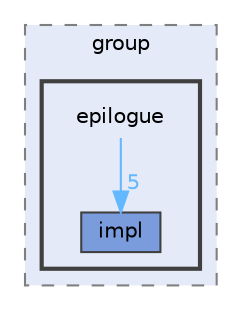 digraph "include/group/epilogue"
{
 // LATEX_PDF_SIZE
  bgcolor="transparent";
  edge [fontname=Helvetica,fontsize=10,labelfontname=Helvetica,labelfontsize=10];
  node [fontname=Helvetica,fontsize=10,shape=box,height=0.2,width=0.4];
  compound=true
  subgraph clusterdir_a9a5b087e2fab9b66c5792b9867db3d8 {
    graph [ bgcolor="#e4eaf8", pencolor="grey50", label="group", fontname=Helvetica,fontsize=10 style="filled,dashed", URL="dir_a9a5b087e2fab9b66c5792b9867db3d8.html",tooltip=""]
  subgraph clusterdir_d902e7c656aca9e503ce55ef0fa4f219 {
    graph [ bgcolor="#e4eaf8", pencolor="grey25", label="", fontname=Helvetica,fontsize=10 style="filled,bold", URL="dir_d902e7c656aca9e503ce55ef0fa4f219.html",tooltip=""]
    dir_d902e7c656aca9e503ce55ef0fa4f219 [shape=plaintext, label="epilogue"];
  dir_88820375f20623ec316166d9b5daa7c7 [label="impl", fillcolor="#7a9bdc", color="grey25", style="filled", URL="dir_88820375f20623ec316166d9b5daa7c7.html",tooltip=""];
  }
  }
  dir_d902e7c656aca9e503ce55ef0fa4f219->dir_88820375f20623ec316166d9b5daa7c7 [headlabel="5", labeldistance=1.5 headhref="dir_000016_000028.html" color="steelblue1" fontcolor="steelblue1"];
}
